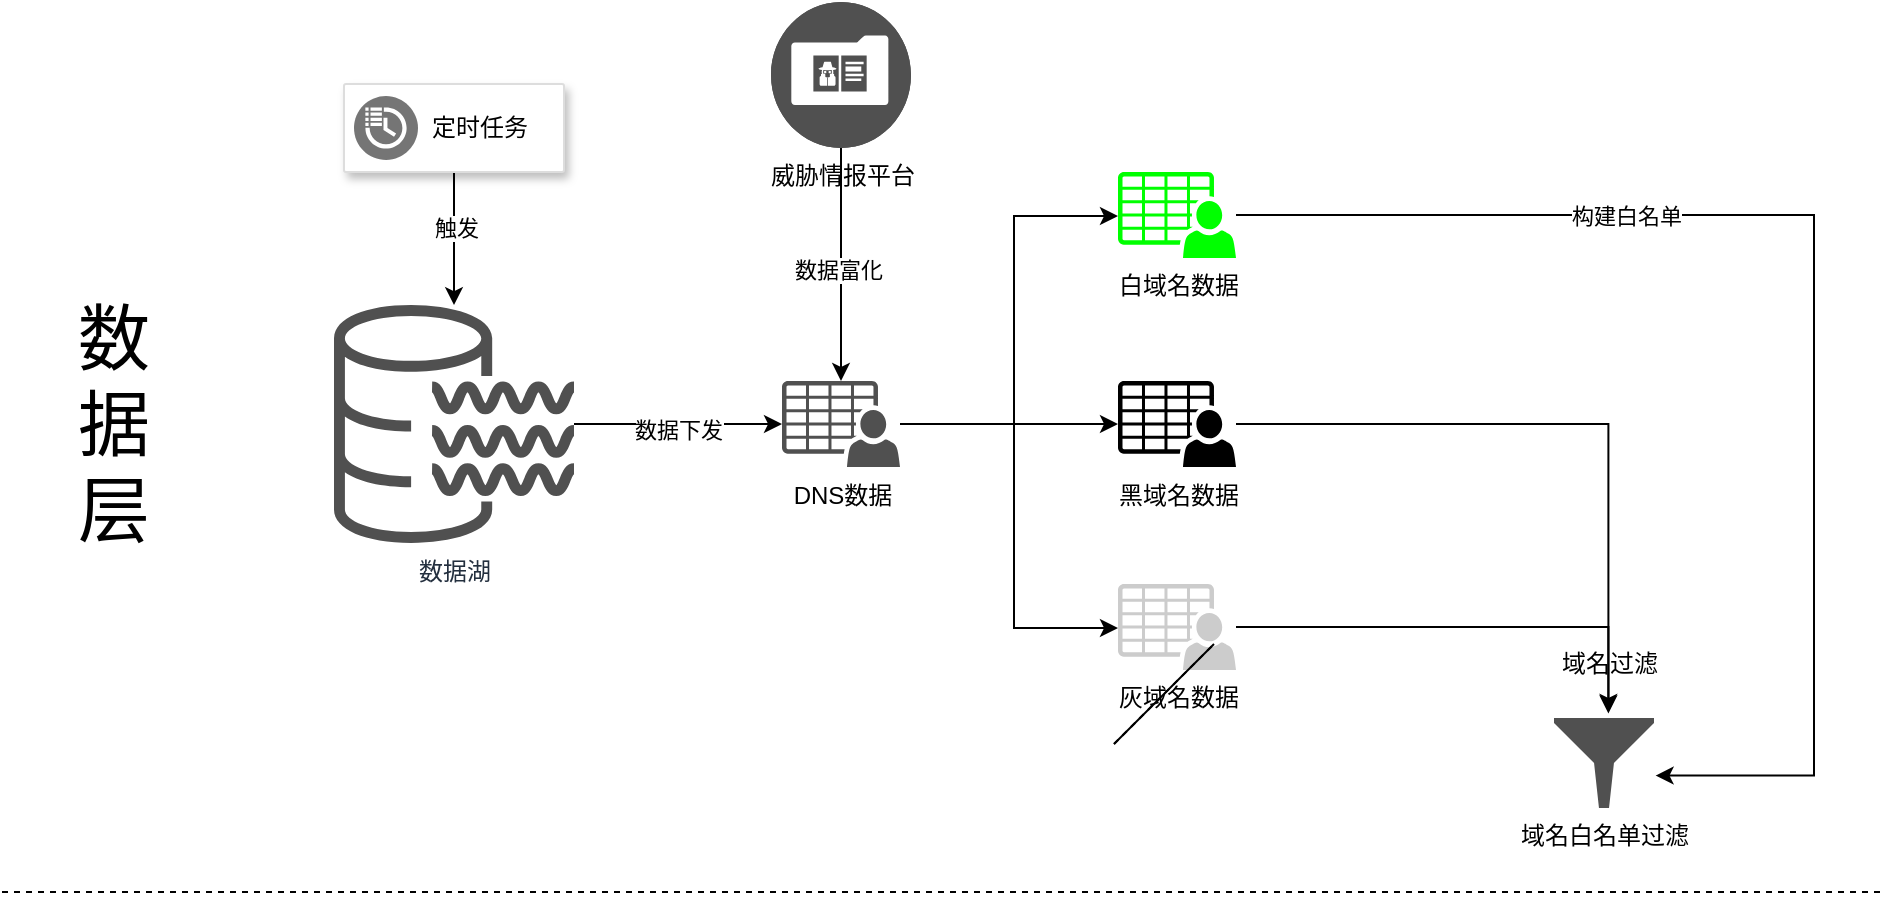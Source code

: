 <mxfile version="24.7.12">
  <diagram name="第 1 页" id="f-k2V3iN0EAQ3JiPRA0q">
    <mxGraphModel dx="2382" dy="698" grid="1" gridSize="10" guides="1" tooltips="1" connect="1" arrows="1" fold="1" page="1" pageScale="1" pageWidth="827" pageHeight="1169" math="0" shadow="0">
      <root>
        <mxCell id="0" />
        <mxCell id="1" parent="0" />
        <object label="" id="Vhl1V9awJjkGygBBbTkd-8">
          <mxCell style="edgeStyle=orthogonalEdgeStyle;rounded=0;orthogonalLoop=1;jettySize=auto;html=1;" edge="1" parent="1" source="Vhl1V9awJjkGygBBbTkd-2" target="Vhl1V9awJjkGygBBbTkd-7">
            <mxGeometry relative="1" as="geometry" />
          </mxCell>
        </object>
        <mxCell id="Vhl1V9awJjkGygBBbTkd-9" value="数据下发" style="edgeLabel;html=1;align=center;verticalAlign=middle;resizable=0;points=[];" vertex="1" connectable="0" parent="Vhl1V9awJjkGygBBbTkd-8">
          <mxGeometry x="-0.001" y="-3" relative="1" as="geometry">
            <mxPoint as="offset" />
          </mxGeometry>
        </mxCell>
        <mxCell id="Vhl1V9awJjkGygBBbTkd-2" value="数据湖" style="sketch=0;outlineConnect=0;fontColor=#232F3E;gradientColor=none;fillColor=#505050;strokeColor=none;dashed=0;verticalLabelPosition=bottom;verticalAlign=top;align=center;html=1;fontSize=12;fontStyle=0;aspect=fixed;pointerEvents=1;shape=mxgraph.aws4.data_lake_resource_icon;" vertex="1" parent="1">
          <mxGeometry x="130" y="160" width="120" height="120" as="geometry" />
        </mxCell>
        <mxCell id="Vhl1V9awJjkGygBBbTkd-5" style="edgeStyle=orthogonalEdgeStyle;rounded=0;orthogonalLoop=1;jettySize=auto;html=1;exitX=0.5;exitY=1;exitDx=0;exitDy=0;" edge="1" parent="1" source="Vhl1V9awJjkGygBBbTkd-3" target="Vhl1V9awJjkGygBBbTkd-2">
          <mxGeometry relative="1" as="geometry" />
        </mxCell>
        <mxCell id="Vhl1V9awJjkGygBBbTkd-6" value="触发" style="edgeLabel;html=1;align=center;verticalAlign=middle;resizable=0;points=[];" vertex="1" connectable="0" parent="Vhl1V9awJjkGygBBbTkd-5">
          <mxGeometry x="-0.159" y="1" relative="1" as="geometry">
            <mxPoint as="offset" />
          </mxGeometry>
        </mxCell>
        <mxCell id="Vhl1V9awJjkGygBBbTkd-3" value="" style="strokeColor=#dddddd;shadow=1;strokeWidth=1;rounded=1;absoluteArcSize=1;arcSize=2;" vertex="1" parent="1">
          <mxGeometry x="135" y="50" width="110" height="44" as="geometry" />
        </mxCell>
        <mxCell id="Vhl1V9awJjkGygBBbTkd-4" value="定时任务" style="sketch=0;dashed=0;connectable=0;html=1;fillColor=#757575;strokeColor=none;shape=mxgraph.gcp2.scheduled_tasks;part=1;labelPosition=right;verticalLabelPosition=middle;align=left;verticalAlign=middle;spacingLeft=5;fontSize=12;" vertex="1" parent="Vhl1V9awJjkGygBBbTkd-3">
          <mxGeometry y="0.5" width="32" height="32" relative="1" as="geometry">
            <mxPoint x="5" y="-16" as="offset" />
          </mxGeometry>
        </mxCell>
        <mxCell id="Vhl1V9awJjkGygBBbTkd-16" style="edgeStyle=orthogonalEdgeStyle;rounded=0;orthogonalLoop=1;jettySize=auto;html=1;" edge="1" parent="1" source="Vhl1V9awJjkGygBBbTkd-7" target="Vhl1V9awJjkGygBBbTkd-13">
          <mxGeometry relative="1" as="geometry">
            <Array as="points">
              <mxPoint x="470" y="220" />
              <mxPoint x="470" y="220" />
            </Array>
          </mxGeometry>
        </mxCell>
        <mxCell id="Vhl1V9awJjkGygBBbTkd-17" style="edgeStyle=orthogonalEdgeStyle;rounded=0;orthogonalLoop=1;jettySize=auto;html=1;" edge="1" parent="1" source="Vhl1V9awJjkGygBBbTkd-7" target="Vhl1V9awJjkGygBBbTkd-14">
          <mxGeometry relative="1" as="geometry">
            <Array as="points">
              <mxPoint x="470" y="220" />
              <mxPoint x="470" y="116" />
            </Array>
          </mxGeometry>
        </mxCell>
        <mxCell id="Vhl1V9awJjkGygBBbTkd-18" style="edgeStyle=orthogonalEdgeStyle;rounded=0;orthogonalLoop=1;jettySize=auto;html=1;" edge="1" parent="1" source="Vhl1V9awJjkGygBBbTkd-7" target="Vhl1V9awJjkGygBBbTkd-15">
          <mxGeometry relative="1" as="geometry">
            <Array as="points">
              <mxPoint x="470" y="220" />
              <mxPoint x="470" y="322" />
            </Array>
          </mxGeometry>
        </mxCell>
        <mxCell id="Vhl1V9awJjkGygBBbTkd-7" value="DNS数据" style="sketch=0;pointerEvents=1;shadow=0;dashed=0;html=1;strokeColor=none;fillColor=#505050;labelPosition=center;verticalLabelPosition=bottom;verticalAlign=top;outlineConnect=0;align=center;shape=mxgraph.office.users.csv_file;" vertex="1" parent="1">
          <mxGeometry x="354" y="198.5" width="59" height="43" as="geometry" />
        </mxCell>
        <mxCell id="Vhl1V9awJjkGygBBbTkd-11" style="edgeStyle=orthogonalEdgeStyle;rounded=0;orthogonalLoop=1;jettySize=auto;html=1;" edge="1" parent="1" source="Vhl1V9awJjkGygBBbTkd-10" target="Vhl1V9awJjkGygBBbTkd-7">
          <mxGeometry relative="1" as="geometry" />
        </mxCell>
        <mxCell id="Vhl1V9awJjkGygBBbTkd-12" value="数据富化" style="edgeLabel;html=1;align=center;verticalAlign=middle;resizable=0;points=[];" vertex="1" connectable="0" parent="Vhl1V9awJjkGygBBbTkd-11">
          <mxGeometry x="0.051" y="-2" relative="1" as="geometry">
            <mxPoint as="offset" />
          </mxGeometry>
        </mxCell>
        <mxCell id="Vhl1V9awJjkGygBBbTkd-10" value="威胁情报平台" style="fillColor=#505050;verticalLabelPosition=bottom;sketch=0;html=1;strokeColor=#ffffff;verticalAlign=top;align=center;points=[[0.145,0.145,0],[0.5,0,0],[0.855,0.145,0],[1,0.5,0],[0.855,0.855,0],[0.5,1,0],[0.145,0.855,0],[0,0.5,0]];pointerEvents=1;shape=mxgraph.cisco_safe.compositeIcon;bgIcon=ellipse;resIcon=mxgraph.cisco_safe.capability.threat_intelligence;" vertex="1" parent="1">
          <mxGeometry x="348.5" y="9" width="70" height="73" as="geometry" />
        </mxCell>
        <mxCell id="Vhl1V9awJjkGygBBbTkd-13" value="黑域名数据" style="sketch=0;pointerEvents=1;shadow=0;dashed=0;html=1;strokeColor=none;fillColor=#000000;labelPosition=center;verticalLabelPosition=bottom;verticalAlign=top;outlineConnect=0;align=center;shape=mxgraph.office.users.csv_file;" vertex="1" parent="1">
          <mxGeometry x="522" y="198.5" width="59" height="43" as="geometry" />
        </mxCell>
        <mxCell id="Vhl1V9awJjkGygBBbTkd-14" value="白域名数据" style="sketch=0;pointerEvents=1;shadow=0;dashed=0;html=1;strokeColor=none;fillColor=#00FF00;labelPosition=center;verticalLabelPosition=bottom;verticalAlign=top;outlineConnect=0;align=center;shape=mxgraph.office.users.csv_file;" vertex="1" parent="1">
          <mxGeometry x="522" y="94" width="59" height="43" as="geometry" />
        </mxCell>
        <mxCell id="Vhl1V9awJjkGygBBbTkd-15" value="灰域名数据" style="sketch=0;pointerEvents=1;shadow=0;dashed=0;html=1;strokeColor=none;fillColor=#CCCCCC;labelPosition=center;verticalLabelPosition=bottom;verticalAlign=top;outlineConnect=0;align=center;shape=mxgraph.office.users.csv_file;" vertex="1" parent="1">
          <mxGeometry x="522" y="300" width="59" height="43" as="geometry" />
        </mxCell>
        <mxCell id="Vhl1V9awJjkGygBBbTkd-21" value="域名白名单过滤" style="sketch=0;aspect=fixed;pointerEvents=1;shadow=0;dashed=0;html=1;strokeColor=none;labelPosition=center;verticalLabelPosition=bottom;verticalAlign=top;align=center;fillColor=#505050;shape=mxgraph.mscae.enterprise.filter" vertex="1" parent="1">
          <mxGeometry x="740" y="367" width="50" height="45" as="geometry" />
        </mxCell>
        <mxCell id="Vhl1V9awJjkGygBBbTkd-22" style="edgeStyle=orthogonalEdgeStyle;rounded=0;orthogonalLoop=1;jettySize=auto;html=1;entryX=1.016;entryY=0.64;entryDx=0;entryDy=0;entryPerimeter=0;" edge="1" parent="1" source="Vhl1V9awJjkGygBBbTkd-14" target="Vhl1V9awJjkGygBBbTkd-21">
          <mxGeometry relative="1" as="geometry">
            <Array as="points">
              <mxPoint x="870" y="116" />
              <mxPoint x="870" y="396" />
            </Array>
          </mxGeometry>
        </mxCell>
        <mxCell id="Vhl1V9awJjkGygBBbTkd-23" value="构建白名单" style="edgeLabel;html=1;align=center;verticalAlign=middle;resizable=0;points=[];" vertex="1" connectable="0" parent="Vhl1V9awJjkGygBBbTkd-22">
          <mxGeometry x="-0.4" relative="1" as="geometry">
            <mxPoint as="offset" />
          </mxGeometry>
        </mxCell>
        <mxCell id="Vhl1V9awJjkGygBBbTkd-24" style="edgeStyle=orthogonalEdgeStyle;rounded=0;orthogonalLoop=1;jettySize=auto;html=1;entryX=0.544;entryY=-0.049;entryDx=0;entryDy=0;entryPerimeter=0;" edge="1" parent="1" source="Vhl1V9awJjkGygBBbTkd-13" target="Vhl1V9awJjkGygBBbTkd-21">
          <mxGeometry relative="1" as="geometry" />
        </mxCell>
        <mxCell id="Vhl1V9awJjkGygBBbTkd-25" style="edgeStyle=orthogonalEdgeStyle;rounded=0;orthogonalLoop=1;jettySize=auto;html=1;entryX=0.544;entryY=-0.067;entryDx=0;entryDy=0;entryPerimeter=0;" edge="1" parent="1" source="Vhl1V9awJjkGygBBbTkd-15" target="Vhl1V9awJjkGygBBbTkd-21">
          <mxGeometry relative="1" as="geometry" />
        </mxCell>
        <mxCell id="Vhl1V9awJjkGygBBbTkd-26" value="域名过滤" style="text;strokeColor=none;align=center;fillColor=none;html=1;verticalAlign=middle;whiteSpace=wrap;rounded=0;" vertex="1" parent="1">
          <mxGeometry x="738" y="325" width="60" height="30" as="geometry" />
        </mxCell>
        <mxCell id="Vhl1V9awJjkGygBBbTkd-29" value="" style="endArrow=none;html=1;rounded=0;" edge="1" parent="1">
          <mxGeometry width="50" height="50" relative="1" as="geometry">
            <mxPoint x="520" y="380" as="sourcePoint" />
            <mxPoint x="570" y="330" as="targetPoint" />
          </mxGeometry>
        </mxCell>
        <mxCell id="Vhl1V9awJjkGygBBbTkd-31" value="" style="endArrow=none;dashed=1;html=1;rounded=0;" edge="1" parent="1">
          <mxGeometry width="50" height="50" relative="1" as="geometry">
            <mxPoint x="520" y="380" as="sourcePoint" />
            <mxPoint x="570" y="330" as="targetPoint" />
          </mxGeometry>
        </mxCell>
        <mxCell id="Vhl1V9awJjkGygBBbTkd-32" value="" style="endArrow=none;dashed=1;html=1;rounded=0;" edge="1" parent="1">
          <mxGeometry width="50" height="50" relative="1" as="geometry">
            <mxPoint x="-36" y="454" as="sourcePoint" />
            <mxPoint x="904" y="454" as="targetPoint" />
          </mxGeometry>
        </mxCell>
        <mxCell id="Vhl1V9awJjkGygBBbTkd-33" value="&lt;font style=&quot;font-size: 36px;&quot;&gt;数据层&lt;/font&gt;" style="text;strokeColor=none;align=center;fillColor=none;html=1;verticalAlign=middle;whiteSpace=wrap;rounded=0;" vertex="1" parent="1">
          <mxGeometry x="-10" y="205" width="60" height="30" as="geometry" />
        </mxCell>
      </root>
    </mxGraphModel>
  </diagram>
</mxfile>
